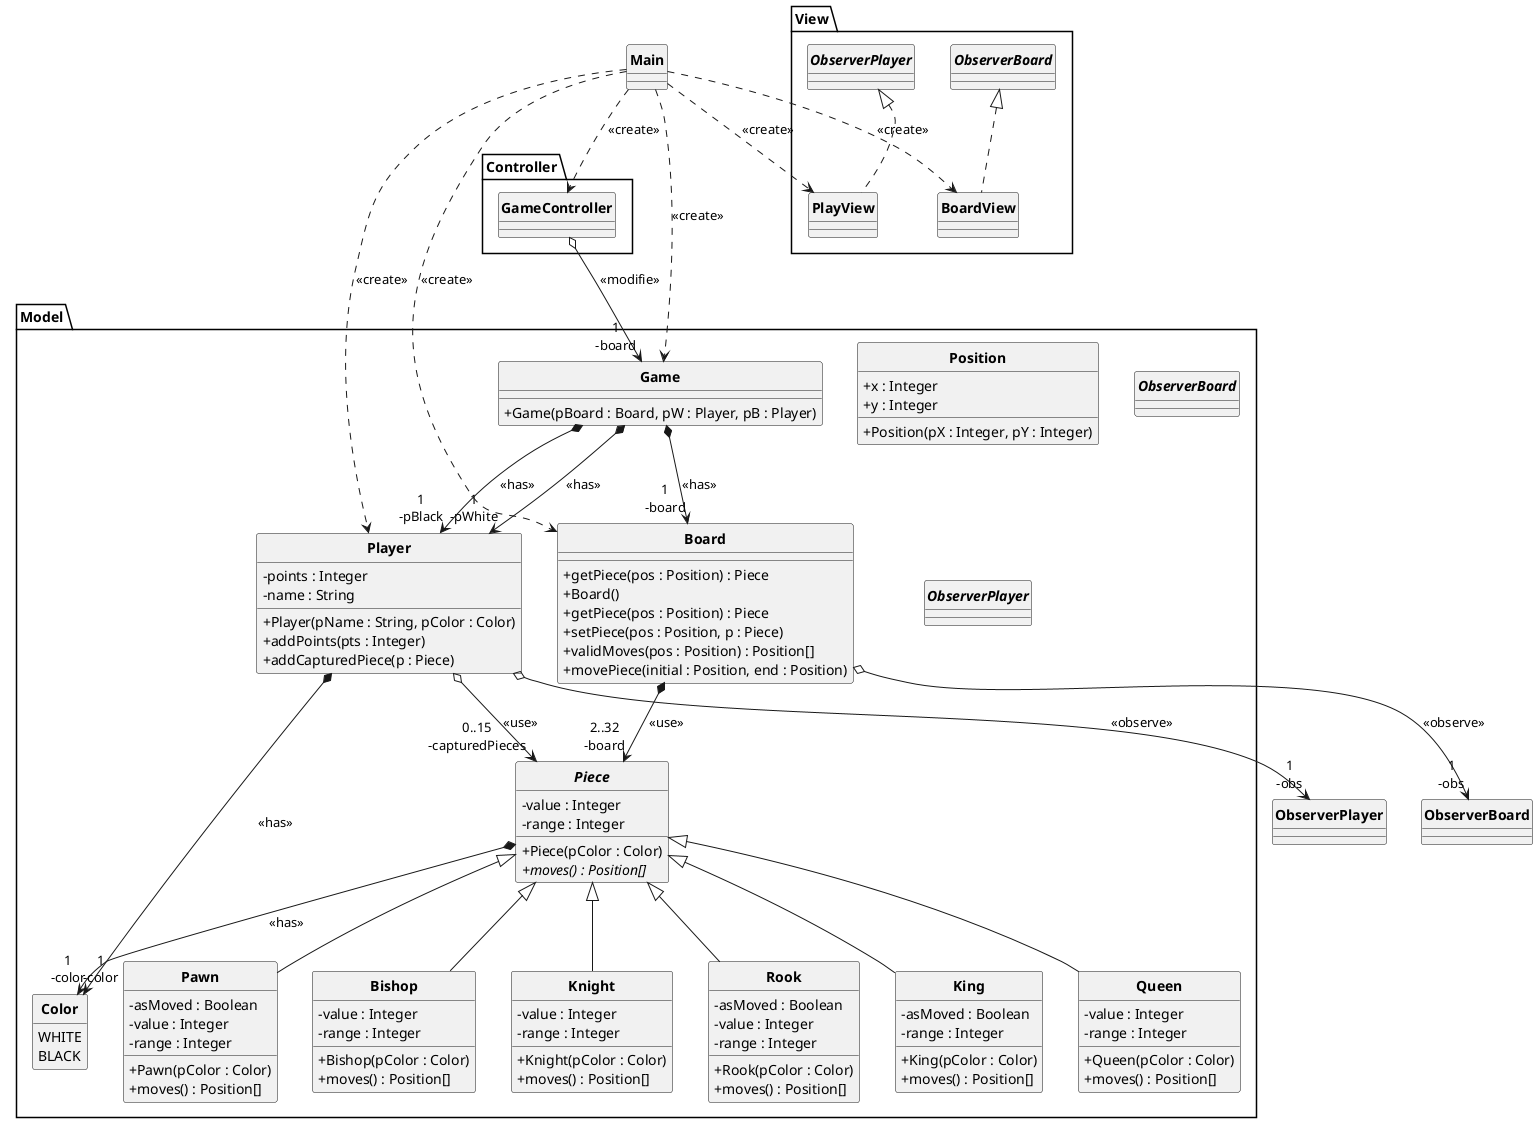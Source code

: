 @startuml
'https://plantuml.com/sequence-diagram

skinparam style strictuml
skinparam classAttributeIconSize 0
skinparam classFontStyle Bold
hide enum methods

package Model{

    class Game {

        + Game(pBoard : Board, pW : Player, pB : Player)

    }

    class Board {
        + getPiece(pos : Position) : Piece
        + Board()
        + getPiece(pos : Position) : Piece
        + setPiece(pos : Position, p : Piece)
        + validMoves(pos : Position) : Position[]
        + movePiece(initial : Position, end : Position)
    }

    class Position {
        + x : Integer
        + y : Integer
        + Position(pX : Integer, pY : Integer)
    }

    class Player {
        - points : Integer
        - name : String
        + Player(pName : String, pColor : Color)
        + addPoints(pts : Integer)
        + addCapturedPiece(p : Piece)
    }

    abstract class Piece {
        - value : Integer
        - range : Integer
        + Piece(pColor : Color)
        + {abstract} moves() : Position[]

    }

    class King extends Piece {
        - asMoved : Boolean
        - range : Integer
        + King(pColor : Color)
        + moves() : Position[]
    }

    class Queen extends Piece {
        - value : Integer
        - range : Integer
        + Queen(pColor : Color)
        + moves() : Position[]
    }

    class Pawn extends Piece {
        - asMoved : Boolean
        - value : Integer
        - range : Integer
        + Pawn(pColor : Color)
        + moves() : Position[]
    }

    class Bishop extends Piece {
        - value : Integer
        - range : Integer
        + Bishop(pColor : Color)
        + moves() : Position[]
    }

    class Knight extends Piece {
        - value : Integer
        - range : Integer
        + Knight(pColor : Color)
        + moves() : Position[]
    }

    class Rook extends Piece {
        - asMoved : Boolean
        - value : Integer
        - range : Integer
        + Rook(pColor : Color)
        + moves() : Position[]
    }

    interface ObserverBoard {

    }

    interface ObserverPlayer {

    }

    enum Color {
        WHITE
        BLACK
    }
}

package Controller{
    class GameController{

    }

}

package View {
    class PlayView implements ObserverPlayer {

    }
    class BoardView implements ObserverBoard {

    }
}

class Main {

}

Game *--> "1\n-board" Board : <<has>>
Game *--> "1\n-pWhite" Player : <<has>>
Game *--> "1\n-pBlack" Player : <<has>>
Board *--> "2..32\n-board" Piece :  <<use>>
Player o--> "0..15\n-capturedPieces" Piece : <<use>>
Piece *--> "1\n-color" Color :  <<has>>

/'
    'Moins lisible avec
Pawn *--> "1\n-color" Color :  <<has>>
King *--> "1\n-color" Color :  <<has>>
Queen *--> "1\n-color" Color :  <<has>>
Rook *--> "1\n-color" Color :  <<has>>
Bishop *--> "1\n-color" Color :  <<has>>
Knight *--> "1\n-color" Color :  <<has>>
'/
Player *--> "1\n-color" Color :  <<has>>
GameController o--> "1\n-board" Game : <<modifie>>
Player o--> "1\n-obs" ObserverPlayer : <<observe>>
Board o--> "1\n-obs" ObserverBoard : <<observe>>
Main ..> Game : <<create>>
Main ..> Board : <<create>>
Main ..> Player : <<create>>
Main ..> GameController : <<create>>
Main ..> PlayView : <<create>>
Main ..> BoardView : <<create>>



@enduml
